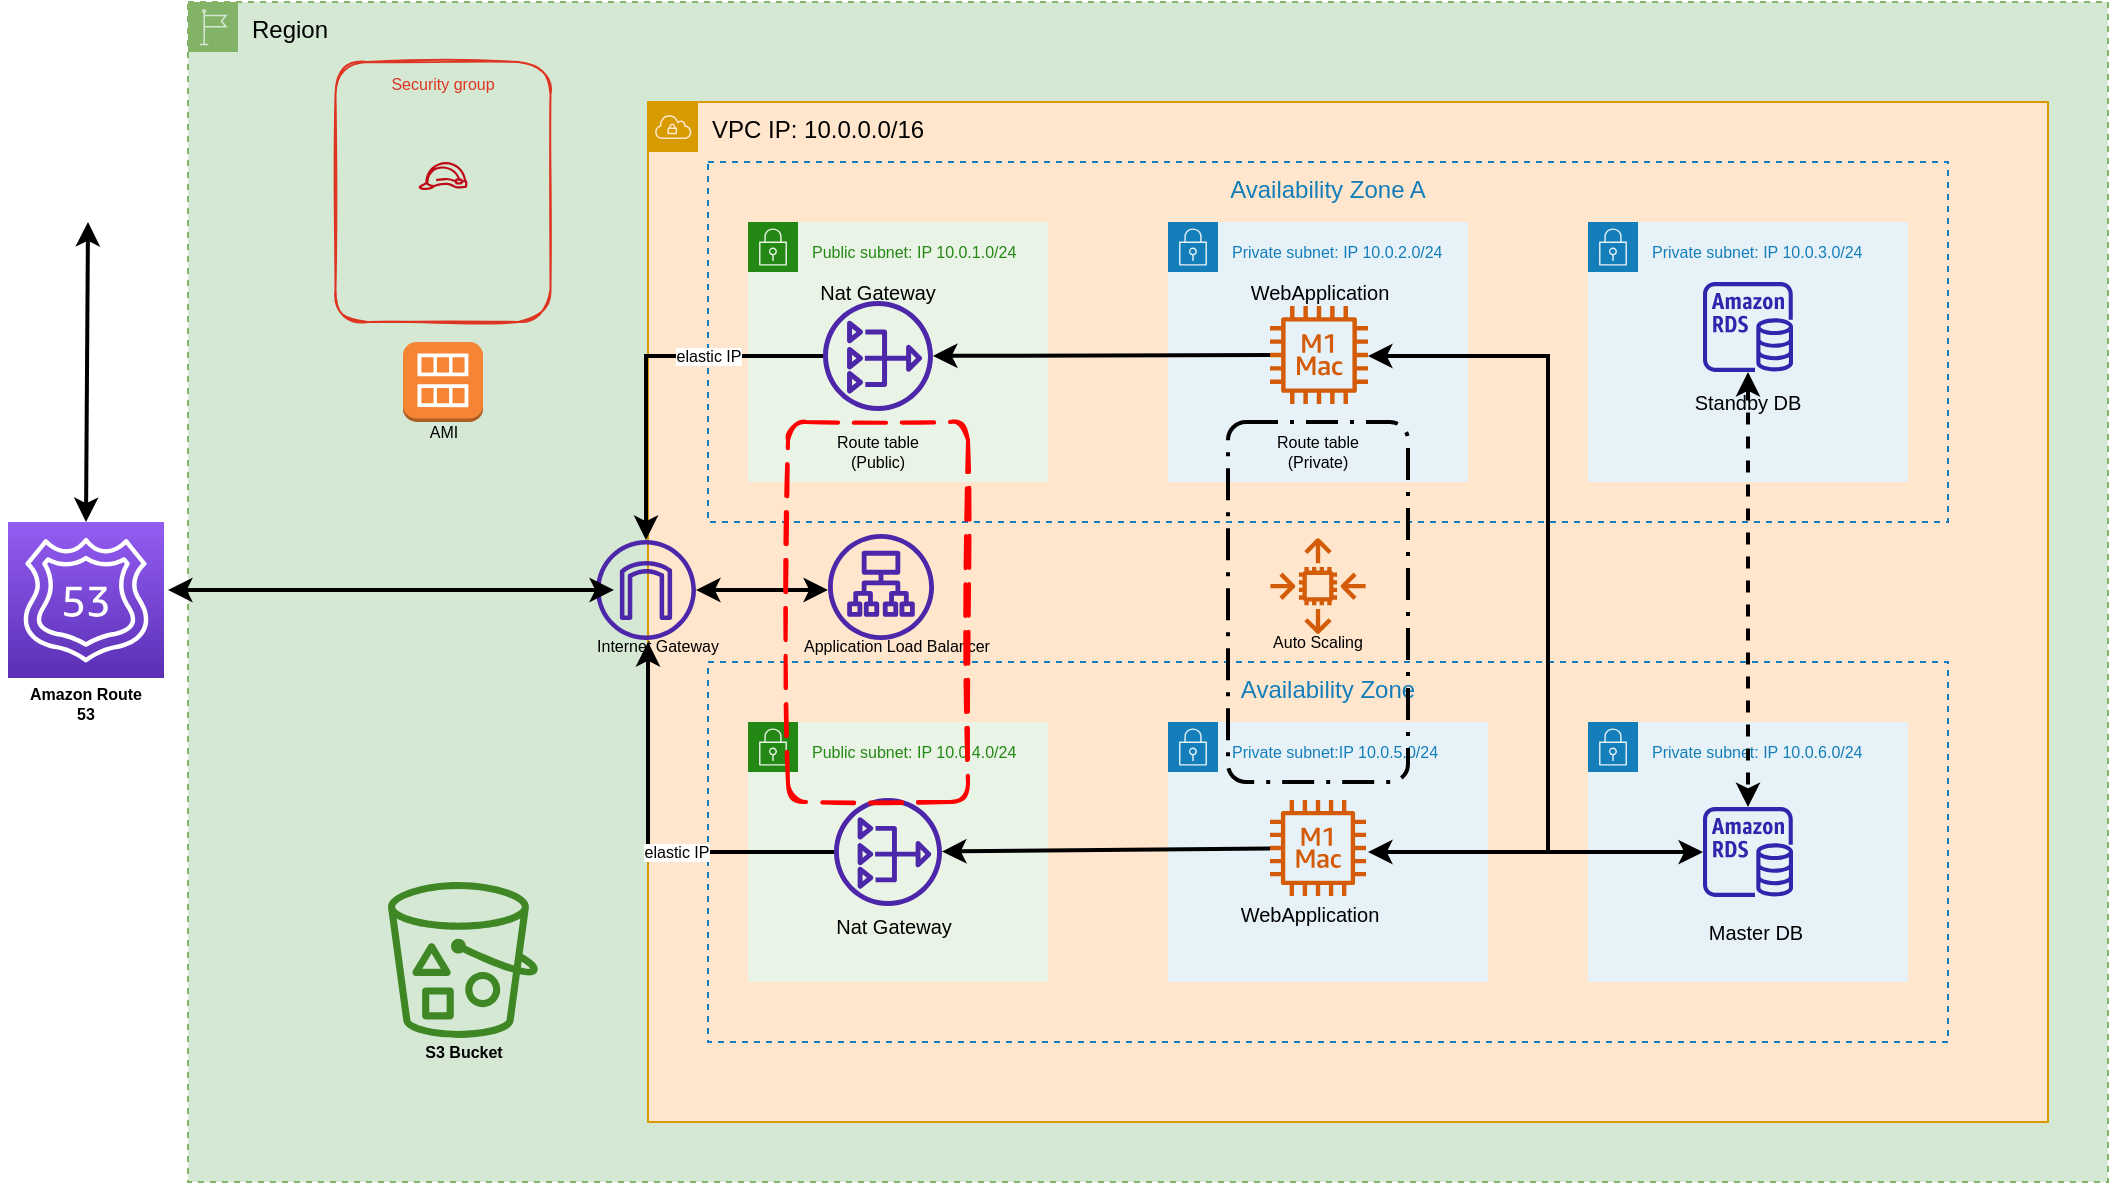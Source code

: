 <mxfile version="20.5.1" type="github">
  <diagram id="jykvt1xX2qjJJuVOKQjO" name="Page-1">
    <mxGraphModel dx="1632" dy="460" grid="1" gridSize="10" guides="1" tooltips="1" connect="1" arrows="1" fold="1" page="1" pageScale="1" pageWidth="850" pageHeight="1100" math="0" shadow="0">
      <root>
        <mxCell id="0" />
        <mxCell id="1" parent="0" />
        <mxCell id="D4ShDPF0dCXjn5R1oBv3-1" value="Region" style="points=[[0,0],[0.25,0],[0.5,0],[0.75,0],[1,0],[1,0.25],[1,0.5],[1,0.75],[1,1],[0.75,1],[0.5,1],[0.25,1],[0,1],[0,0.75],[0,0.5],[0,0.25]];outlineConnect=0;html=1;whiteSpace=wrap;fontSize=12;fontStyle=0;container=1;pointerEvents=0;collapsible=0;recursiveResize=0;shape=mxgraph.aws4.group;grIcon=mxgraph.aws4.group_region;strokeColor=#82b366;fillColor=#d5e8d4;verticalAlign=top;align=left;spacingLeft=30;dashed=1;" parent="1" vertex="1">
          <mxGeometry x="-160" y="10" width="960" height="590" as="geometry" />
        </mxCell>
        <mxCell id="D4ShDPF0dCXjn5R1oBv3-42" value="" style="sketch=0;outlineConnect=0;fontColor=#232F3E;gradientColor=none;fillColor=#3F8624;strokeColor=none;dashed=0;verticalLabelPosition=bottom;verticalAlign=top;align=center;html=1;fontSize=12;fontStyle=0;aspect=fixed;pointerEvents=1;shape=mxgraph.aws4.bucket_with_objects;" parent="D4ShDPF0dCXjn5R1oBv3-1" vertex="1">
          <mxGeometry x="100" y="440" width="75" height="78" as="geometry" />
        </mxCell>
        <mxCell id="D4ShDPF0dCXjn5R1oBv3-43" value="&lt;b&gt;S3 Bucket&lt;/b&gt;" style="text;html=1;strokeColor=none;fillColor=none;align=center;verticalAlign=middle;whiteSpace=wrap;rounded=0;fontSize=8;" parent="D4ShDPF0dCXjn5R1oBv3-1" vertex="1">
          <mxGeometry x="107.5" y="510" width="60" height="30" as="geometry" />
        </mxCell>
        <mxCell id="D4ShDPF0dCXjn5R1oBv3-44" value="" style="outlineConnect=0;dashed=0;verticalLabelPosition=bottom;verticalAlign=top;align=center;html=1;shape=mxgraph.aws3.ami;fillColor=#F58534;gradientColor=none;fontSize=8;" parent="D4ShDPF0dCXjn5R1oBv3-1" vertex="1">
          <mxGeometry x="107.5" y="170" width="40" height="40" as="geometry" />
        </mxCell>
        <mxCell id="D4ShDPF0dCXjn5R1oBv3-45" value="AMI" style="text;html=1;strokeColor=none;fillColor=none;align=center;verticalAlign=middle;whiteSpace=wrap;rounded=0;fontSize=8;" parent="D4ShDPF0dCXjn5R1oBv3-1" vertex="1">
          <mxGeometry x="97.5" y="210" width="60" height="10" as="geometry" />
        </mxCell>
        <mxCell id="D4ShDPF0dCXjn5R1oBv3-49" value="" style="sketch=0;outlineConnect=0;fontColor=#232F3E;gradientColor=none;fillColor=#BF0816;strokeColor=none;dashed=0;verticalLabelPosition=bottom;verticalAlign=top;align=center;html=1;fontSize=12;fontStyle=0;aspect=fixed;pointerEvents=1;shape=mxgraph.aws4.role;" parent="D4ShDPF0dCXjn5R1oBv3-1" vertex="1">
          <mxGeometry x="115.09" y="80" width="24.82" height="14" as="geometry" />
        </mxCell>
        <mxCell id="D4ShDPF0dCXjn5R1oBv3-96" value="Security group" style="fillColor=none;strokeColor=#DD3522;verticalAlign=top;fontStyle=0;fontColor=#DD3522;rounded=1;sketch=1;fontSize=8;" parent="D4ShDPF0dCXjn5R1oBv3-1" vertex="1">
          <mxGeometry x="73.75" y="30" width="107.5" height="130" as="geometry" />
        </mxCell>
        <mxCell id="D4ShDPF0dCXjn5R1oBv3-5" value="VPC IP: 10.0.0.0/16" style="points=[[0,0],[0.25,0],[0.5,0],[0.75,0],[1,0],[1,0.25],[1,0.5],[1,0.75],[1,1],[0.75,1],[0.5,1],[0.25,1],[0,1],[0,0.75],[0,0.5],[0,0.25]];outlineConnect=0;html=1;whiteSpace=wrap;fontSize=12;fontStyle=0;container=1;pointerEvents=0;collapsible=0;recursiveResize=0;shape=mxgraph.aws4.group;grIcon=mxgraph.aws4.group_vpc;strokeColor=#d79b00;fillColor=#ffe6cc;verticalAlign=top;align=left;spacingLeft=30;dashed=0;" parent="1" vertex="1">
          <mxGeometry x="70" y="60" width="700" height="510" as="geometry" />
        </mxCell>
        <mxCell id="D4ShDPF0dCXjn5R1oBv3-6" value="Availability Zone A" style="fillColor=none;strokeColor=#147EBA;dashed=1;verticalAlign=top;fontStyle=0;fontColor=#147EBA;" parent="D4ShDPF0dCXjn5R1oBv3-5" vertex="1">
          <mxGeometry x="30" y="30" width="620" height="180" as="geometry" />
        </mxCell>
        <mxCell id="D4ShDPF0dCXjn5R1oBv3-7" value="Availability Zone" style="fillColor=none;strokeColor=#147EBA;dashed=1;verticalAlign=top;fontStyle=0;fontColor=#147EBA;" parent="D4ShDPF0dCXjn5R1oBv3-5" vertex="1">
          <mxGeometry x="30" y="280" width="620" height="190" as="geometry" />
        </mxCell>
        <mxCell id="D4ShDPF0dCXjn5R1oBv3-9" value="&lt;font style=&quot;font-size: 8px;&quot;&gt;Public subnet: IP 10.0.1.0/24&lt;/font&gt;" style="points=[[0,0],[0.25,0],[0.5,0],[0.75,0],[1,0],[1,0.25],[1,0.5],[1,0.75],[1,1],[0.75,1],[0.5,1],[0.25,1],[0,1],[0,0.75],[0,0.5],[0,0.25]];outlineConnect=0;gradientColor=none;html=1;whiteSpace=wrap;fontSize=12;fontStyle=0;container=1;pointerEvents=0;collapsible=0;recursiveResize=0;shape=mxgraph.aws4.group;grIcon=mxgraph.aws4.group_security_group;grStroke=0;strokeColor=#248814;fillColor=#E9F3E6;verticalAlign=top;align=left;spacingLeft=30;fontColor=#248814;dashed=0;" parent="D4ShDPF0dCXjn5R1oBv3-5" vertex="1">
          <mxGeometry x="50" y="60" width="150" height="130" as="geometry" />
        </mxCell>
        <mxCell id="D4ShDPF0dCXjn5R1oBv3-22" value="" style="sketch=0;outlineConnect=0;fontColor=#232F3E;gradientColor=none;fillColor=#4D27AA;strokeColor=none;dashed=0;verticalLabelPosition=bottom;verticalAlign=top;align=center;html=1;fontSize=12;fontStyle=0;aspect=fixed;pointerEvents=1;shape=mxgraph.aws4.nat_gateway;" parent="D4ShDPF0dCXjn5R1oBv3-9" vertex="1">
          <mxGeometry x="37.5" y="39.5" width="55" height="55" as="geometry" />
        </mxCell>
        <mxCell id="D4ShDPF0dCXjn5R1oBv3-31" value="Nat Gateway" style="text;html=1;strokeColor=none;fillColor=none;align=center;verticalAlign=middle;whiteSpace=wrap;rounded=0;fontSize=10;" parent="D4ShDPF0dCXjn5R1oBv3-9" vertex="1">
          <mxGeometry x="30" y="20" width="70" height="30" as="geometry" />
        </mxCell>
        <mxCell id="D4ShDPF0dCXjn5R1oBv3-12" value="&lt;font style=&quot;font-size: 8px;&quot;&gt;Public subnet: IP 10.0.4.0/24&lt;/font&gt;" style="points=[[0,0],[0.25,0],[0.5,0],[0.75,0],[1,0],[1,0.25],[1,0.5],[1,0.75],[1,1],[0.75,1],[0.5,1],[0.25,1],[0,1],[0,0.75],[0,0.5],[0,0.25]];outlineConnect=0;gradientColor=none;html=1;whiteSpace=wrap;fontSize=12;fontStyle=0;container=1;pointerEvents=0;collapsible=0;recursiveResize=0;shape=mxgraph.aws4.group;grIcon=mxgraph.aws4.group_security_group;grStroke=0;strokeColor=#248814;fillColor=#E9F3E6;verticalAlign=top;align=left;spacingLeft=30;fontColor=#248814;dashed=0;" parent="D4ShDPF0dCXjn5R1oBv3-5" vertex="1">
          <mxGeometry x="50" y="310" width="150" height="130" as="geometry" />
        </mxCell>
        <mxCell id="D4ShDPF0dCXjn5R1oBv3-23" value="" style="sketch=0;outlineConnect=0;fontColor=#232F3E;gradientColor=none;fillColor=#4D27AA;strokeColor=none;dashed=0;verticalLabelPosition=bottom;verticalAlign=top;align=center;html=1;fontSize=12;fontStyle=0;aspect=fixed;pointerEvents=1;shape=mxgraph.aws4.nat_gateway;" parent="D4ShDPF0dCXjn5R1oBv3-12" vertex="1">
          <mxGeometry x="43" y="38" width="54" height="54" as="geometry" />
        </mxCell>
        <mxCell id="D4ShDPF0dCXjn5R1oBv3-13" value="&lt;font style=&quot;font-size: 8px;&quot;&gt;Private subnet: IP 10.0.2.0/24&lt;/font&gt;" style="points=[[0,0],[0.25,0],[0.5,0],[0.75,0],[1,0],[1,0.25],[1,0.5],[1,0.75],[1,1],[0.75,1],[0.5,1],[0.25,1],[0,1],[0,0.75],[0,0.5],[0,0.25]];outlineConnect=0;gradientColor=none;html=1;whiteSpace=wrap;fontSize=12;fontStyle=0;container=1;pointerEvents=0;collapsible=0;recursiveResize=0;shape=mxgraph.aws4.group;grIcon=mxgraph.aws4.group_security_group;grStroke=0;strokeColor=#147EBA;fillColor=#E6F2F8;verticalAlign=top;align=left;spacingLeft=30;fontColor=#147EBA;dashed=0;" parent="D4ShDPF0dCXjn5R1oBv3-5" vertex="1">
          <mxGeometry x="260" y="60" width="150" height="130" as="geometry" />
        </mxCell>
        <mxCell id="D4ShDPF0dCXjn5R1oBv3-20" value="" style="sketch=0;outlineConnect=0;fontColor=#232F3E;gradientColor=none;fillColor=#D45B07;strokeColor=none;dashed=0;verticalLabelPosition=bottom;verticalAlign=top;align=center;html=1;fontSize=12;fontStyle=0;aspect=fixed;pointerEvents=1;shape=mxgraph.aws4.ec2_m1_mac_instance;" parent="D4ShDPF0dCXjn5R1oBv3-13" vertex="1">
          <mxGeometry x="51" y="42" width="49" height="49" as="geometry" />
        </mxCell>
        <mxCell id="D4ShDPF0dCXjn5R1oBv3-29" value="&lt;font style=&quot;font-size: 10px;&quot;&gt;WebApplication&lt;/font&gt;" style="text;html=1;strokeColor=none;fillColor=none;align=center;verticalAlign=middle;whiteSpace=wrap;rounded=0;" parent="D4ShDPF0dCXjn5R1oBv3-13" vertex="1">
          <mxGeometry x="45.5" y="20" width="60" height="30" as="geometry" />
        </mxCell>
        <mxCell id="D4ShDPF0dCXjn5R1oBv3-14" value="&lt;font style=&quot;font-size: 8px;&quot;&gt;Private subnet:IP 10.0.5.0/24&lt;/font&gt;" style="points=[[0,0],[0.25,0],[0.5,0],[0.75,0],[1,0],[1,0.25],[1,0.5],[1,0.75],[1,1],[0.75,1],[0.5,1],[0.25,1],[0,1],[0,0.75],[0,0.5],[0,0.25]];outlineConnect=0;gradientColor=none;html=1;whiteSpace=wrap;fontSize=12;fontStyle=0;container=1;pointerEvents=0;collapsible=0;recursiveResize=0;shape=mxgraph.aws4.group;grIcon=mxgraph.aws4.group_security_group;grStroke=0;strokeColor=#147EBA;fillColor=#E6F2F8;verticalAlign=top;align=left;spacingLeft=30;fontColor=#147EBA;dashed=0;" parent="D4ShDPF0dCXjn5R1oBv3-5" vertex="1">
          <mxGeometry x="260" y="310" width="160" height="130" as="geometry" />
        </mxCell>
        <mxCell id="D4ShDPF0dCXjn5R1oBv3-30" value="&lt;font style=&quot;font-size: 10px;&quot;&gt;WebApplication&lt;/font&gt;" style="text;html=1;strokeColor=none;fillColor=none;align=center;verticalAlign=middle;whiteSpace=wrap;rounded=0;" parent="D4ShDPF0dCXjn5R1oBv3-14" vertex="1">
          <mxGeometry x="41" y="80" width="60" height="31" as="geometry" />
        </mxCell>
        <mxCell id="D4ShDPF0dCXjn5R1oBv3-15" value="&lt;font style=&quot;font-size: 8px;&quot;&gt;Private subnet: IP 10.0.3.0/24&lt;/font&gt;" style="points=[[0,0],[0.25,0],[0.5,0],[0.75,0],[1,0],[1,0.25],[1,0.5],[1,0.75],[1,1],[0.75,1],[0.5,1],[0.25,1],[0,1],[0,0.75],[0,0.5],[0,0.25]];outlineConnect=0;gradientColor=none;html=1;whiteSpace=wrap;fontSize=12;fontStyle=0;container=1;pointerEvents=0;collapsible=0;recursiveResize=0;shape=mxgraph.aws4.group;grIcon=mxgraph.aws4.group_security_group;grStroke=0;strokeColor=#147EBA;fillColor=#E6F2F8;verticalAlign=top;align=left;spacingLeft=30;fontColor=#147EBA;dashed=0;" parent="D4ShDPF0dCXjn5R1oBv3-5" vertex="1">
          <mxGeometry x="470" y="60" width="160" height="130" as="geometry" />
        </mxCell>
        <mxCell id="D4ShDPF0dCXjn5R1oBv3-25" value="" style="sketch=0;outlineConnect=0;fontColor=#232F3E;gradientColor=none;fillColor=#2E27AD;strokeColor=none;dashed=0;verticalLabelPosition=bottom;verticalAlign=top;align=center;html=1;fontSize=12;fontStyle=0;aspect=fixed;pointerEvents=1;shape=mxgraph.aws4.rds_instance;" parent="D4ShDPF0dCXjn5R1oBv3-15" vertex="1">
          <mxGeometry x="57.5" y="30" width="45" height="45" as="geometry" />
        </mxCell>
        <mxCell id="D4ShDPF0dCXjn5R1oBv3-36" value="Standby DB" style="text;html=1;strokeColor=none;fillColor=none;align=center;verticalAlign=middle;whiteSpace=wrap;rounded=0;fontSize=10;" parent="D4ShDPF0dCXjn5R1oBv3-15" vertex="1">
          <mxGeometry x="50" y="75" width="60" height="30" as="geometry" />
        </mxCell>
        <mxCell id="D4ShDPF0dCXjn5R1oBv3-16" value="&lt;font style=&quot;font-size: 8px;&quot;&gt;Private subnet: IP 10.0.6.0/24&lt;/font&gt;" style="points=[[0,0],[0.25,0],[0.5,0],[0.75,0],[1,0],[1,0.25],[1,0.5],[1,0.75],[1,1],[0.75,1],[0.5,1],[0.25,1],[0,1],[0,0.75],[0,0.5],[0,0.25]];outlineConnect=0;gradientColor=none;html=1;whiteSpace=wrap;fontSize=12;fontStyle=0;container=1;pointerEvents=0;collapsible=0;recursiveResize=0;shape=mxgraph.aws4.group;grIcon=mxgraph.aws4.group_security_group;grStroke=0;strokeColor=#147EBA;fillColor=#E6F2F8;verticalAlign=top;align=left;spacingLeft=30;fontColor=#147EBA;dashed=0;" parent="D4ShDPF0dCXjn5R1oBv3-5" vertex="1">
          <mxGeometry x="470" y="310" width="160" height="130" as="geometry" />
        </mxCell>
        <mxCell id="D4ShDPF0dCXjn5R1oBv3-26" value="" style="sketch=0;outlineConnect=0;fontColor=#232F3E;gradientColor=none;fillColor=#2E27AD;strokeColor=none;dashed=0;verticalLabelPosition=bottom;verticalAlign=top;align=center;html=1;fontSize=12;fontStyle=0;aspect=fixed;pointerEvents=1;shape=mxgraph.aws4.rds_instance;" parent="D4ShDPF0dCXjn5R1oBv3-16" vertex="1">
          <mxGeometry x="57.5" y="42.5" width="45" height="45" as="geometry" />
        </mxCell>
        <mxCell id="D4ShDPF0dCXjn5R1oBv3-35" value="Master DB" style="text;html=1;strokeColor=none;fillColor=none;align=center;verticalAlign=middle;whiteSpace=wrap;rounded=0;fontSize=10;" parent="D4ShDPF0dCXjn5R1oBv3-16" vertex="1">
          <mxGeometry x="54" y="90" width="60" height="30" as="geometry" />
        </mxCell>
        <mxCell id="D4ShDPF0dCXjn5R1oBv3-28" value="" style="sketch=0;outlineConnect=0;fontColor=#232F3E;gradientColor=none;fillColor=#4D27AA;strokeColor=none;dashed=0;verticalLabelPosition=bottom;verticalAlign=top;align=center;html=1;fontSize=12;fontStyle=0;aspect=fixed;pointerEvents=1;shape=mxgraph.aws4.internet_gateway;" parent="D4ShDPF0dCXjn5R1oBv3-5" vertex="1">
          <mxGeometry x="-26" y="219" width="50" height="50" as="geometry" />
        </mxCell>
        <mxCell id="D4ShDPF0dCXjn5R1oBv3-32" value="Nat Gateway" style="text;html=1;strokeColor=none;fillColor=none;align=center;verticalAlign=middle;whiteSpace=wrap;rounded=0;fontSize=10;" parent="D4ShDPF0dCXjn5R1oBv3-5" vertex="1">
          <mxGeometry x="83" y="397" width="80" height="30" as="geometry" />
        </mxCell>
        <mxCell id="D4ShDPF0dCXjn5R1oBv3-74" style="edgeStyle=none;rounded=0;orthogonalLoop=1;jettySize=auto;html=1;fontSize=8;strokeWidth=2;" parent="D4ShDPF0dCXjn5R1oBv3-5" source="D4ShDPF0dCXjn5R1oBv3-21" target="D4ShDPF0dCXjn5R1oBv3-23" edge="1">
          <mxGeometry relative="1" as="geometry" />
        </mxCell>
        <mxCell id="D4ShDPF0dCXjn5R1oBv3-21" value="" style="sketch=0;outlineConnect=0;fontColor=#232F3E;gradientColor=none;fillColor=#D45B07;strokeColor=none;dashed=0;verticalLabelPosition=bottom;verticalAlign=top;align=center;html=1;fontSize=12;fontStyle=0;aspect=fixed;pointerEvents=1;shape=mxgraph.aws4.ec2_m1_mac_instance;" parent="D4ShDPF0dCXjn5R1oBv3-5" vertex="1">
          <mxGeometry x="311" y="349" width="48" height="48" as="geometry" />
        </mxCell>
        <mxCell id="D4ShDPF0dCXjn5R1oBv3-37" value="" style="sketch=0;outlineConnect=0;fontColor=#232F3E;gradientColor=none;fillColor=#D45B07;strokeColor=none;dashed=0;verticalLabelPosition=bottom;verticalAlign=top;align=center;html=1;fontSize=12;fontStyle=0;aspect=fixed;pointerEvents=1;shape=mxgraph.aws4.auto_scaling2;" parent="D4ShDPF0dCXjn5R1oBv3-5" vertex="1">
          <mxGeometry x="311" y="218" width="48" height="48" as="geometry" />
        </mxCell>
        <mxCell id="D4ShDPF0dCXjn5R1oBv3-38" value="Auto Scaling" style="text;html=1;strokeColor=none;fillColor=none;align=center;verticalAlign=middle;whiteSpace=wrap;rounded=0;fontSize=8;" parent="D4ShDPF0dCXjn5R1oBv3-5" vertex="1">
          <mxGeometry x="305" y="255" width="60" height="30" as="geometry" />
        </mxCell>
        <mxCell id="D4ShDPF0dCXjn5R1oBv3-39" value="" style="sketch=0;outlineConnect=0;fontColor=#232F3E;gradientColor=none;fillColor=#4D27AA;strokeColor=none;dashed=0;verticalLabelPosition=bottom;verticalAlign=top;align=center;html=1;fontSize=12;fontStyle=0;aspect=fixed;pointerEvents=1;shape=mxgraph.aws4.application_load_balancer;" parent="D4ShDPF0dCXjn5R1oBv3-5" vertex="1">
          <mxGeometry x="90" y="216" width="53" height="53" as="geometry" />
        </mxCell>
        <mxCell id="D4ShDPF0dCXjn5R1oBv3-41" value="Application Load Balancer" style="text;html=1;strokeColor=none;fillColor=none;align=center;verticalAlign=middle;whiteSpace=wrap;rounded=0;fontSize=8;" parent="D4ShDPF0dCXjn5R1oBv3-5" vertex="1">
          <mxGeometry x="76" y="257" width="97" height="30" as="geometry" />
        </mxCell>
        <mxCell id="D4ShDPF0dCXjn5R1oBv3-40" value="Internet Gateway" style="text;html=1;strokeColor=none;fillColor=none;align=center;verticalAlign=middle;whiteSpace=wrap;rounded=0;fontSize=8;" parent="D4ShDPF0dCXjn5R1oBv3-5" vertex="1">
          <mxGeometry x="-30" y="257" width="70" height="30" as="geometry" />
        </mxCell>
        <mxCell id="D4ShDPF0dCXjn5R1oBv3-50" value="" style="rounded=1;arcSize=10;dashed=1;fillColor=none;gradientColor=none;dashPattern=8 3 1 3;strokeWidth=2;fontSize=8;" parent="D4ShDPF0dCXjn5R1oBv3-5" vertex="1">
          <mxGeometry x="290" y="160" width="90" height="180" as="geometry" />
        </mxCell>
        <mxCell id="D4ShDPF0dCXjn5R1oBv3-63" value="" style="endArrow=classic;startArrow=classic;html=1;rounded=0;fontSize=8;exitX=0.5;exitY=0;exitDx=0;exitDy=0;strokeWidth=2;shadow=0;sketch=0;jumpStyle=none;dashed=1;" parent="D4ShDPF0dCXjn5R1oBv3-5" source="D4ShDPF0dCXjn5R1oBv3-36" target="D4ShDPF0dCXjn5R1oBv3-26" edge="1">
          <mxGeometry width="50" height="50" relative="1" as="geometry">
            <mxPoint x="270" y="270" as="sourcePoint" />
            <mxPoint x="320" y="220" as="targetPoint" />
            <Array as="points" />
          </mxGeometry>
        </mxCell>
        <mxCell id="D4ShDPF0dCXjn5R1oBv3-67" value="" style="endArrow=classic;startArrow=classic;html=1;rounded=0;fontSize=8;strokeWidth=2;edgeStyle=orthogonalEdgeStyle;" parent="D4ShDPF0dCXjn5R1oBv3-5" source="D4ShDPF0dCXjn5R1oBv3-26" edge="1">
          <mxGeometry width="50" height="50" relative="1" as="geometry">
            <mxPoint x="640" y="422.556" as="sourcePoint" />
            <mxPoint x="360" y="375" as="targetPoint" />
          </mxGeometry>
        </mxCell>
        <mxCell id="D4ShDPF0dCXjn5R1oBv3-72" style="edgeStyle=none;rounded=0;orthogonalLoop=1;jettySize=auto;html=1;fontSize=8;strokeWidth=2;" parent="D4ShDPF0dCXjn5R1oBv3-5" source="D4ShDPF0dCXjn5R1oBv3-20" target="D4ShDPF0dCXjn5R1oBv3-22" edge="1">
          <mxGeometry relative="1" as="geometry">
            <mxPoint x="160" y="127" as="targetPoint" />
          </mxGeometry>
        </mxCell>
        <mxCell id="D4ShDPF0dCXjn5R1oBv3-75" value="" style="endArrow=classic;startArrow=classic;html=1;rounded=0;shadow=0;sketch=0;strokeWidth=2;fontSize=8;jumpStyle=none;" parent="D4ShDPF0dCXjn5R1oBv3-5" target="D4ShDPF0dCXjn5R1oBv3-28" edge="1">
          <mxGeometry width="50" height="50" relative="1" as="geometry">
            <mxPoint x="90" y="244" as="sourcePoint" />
            <mxPoint x="320" y="220" as="targetPoint" />
          </mxGeometry>
        </mxCell>
        <mxCell id="D4ShDPF0dCXjn5R1oBv3-81" value="" style="edgeStyle=segmentEdgeStyle;endArrow=classic;html=1;rounded=0;shadow=0;sketch=0;strokeWidth=2;fontSize=8;jumpStyle=none;" parent="D4ShDPF0dCXjn5R1oBv3-5" source="D4ShDPF0dCXjn5R1oBv3-22" target="D4ShDPF0dCXjn5R1oBv3-28" edge="1">
          <mxGeometry width="50" height="50" relative="1" as="geometry">
            <mxPoint x="-20" y="270" as="sourcePoint" />
            <mxPoint x="30" y="220" as="targetPoint" />
          </mxGeometry>
        </mxCell>
        <mxCell id="0dpXQoCyR_tIUTF_tBVy-6" value="elastic IP" style="edgeLabel;html=1;align=center;verticalAlign=middle;resizable=0;points=[];fontSize=8;" vertex="1" connectable="0" parent="D4ShDPF0dCXjn5R1oBv3-81">
          <mxGeometry x="-0.352" relative="1" as="geometry">
            <mxPoint x="1" as="offset" />
          </mxGeometry>
        </mxCell>
        <mxCell id="D4ShDPF0dCXjn5R1oBv3-82" value="" style="edgeStyle=segmentEdgeStyle;endArrow=classic;html=1;rounded=0;shadow=0;sketch=0;strokeWidth=2;fontSize=8;jumpStyle=none;" parent="D4ShDPF0dCXjn5R1oBv3-5" source="D4ShDPF0dCXjn5R1oBv3-23" edge="1">
          <mxGeometry width="50" height="50" relative="1" as="geometry">
            <mxPoint x="-20" y="270" as="sourcePoint" />
            <mxPoint y="270" as="targetPoint" />
            <Array as="points">
              <mxPoint y="375" />
            </Array>
          </mxGeometry>
        </mxCell>
        <mxCell id="0dpXQoCyR_tIUTF_tBVy-8" value="elastic IP" style="edgeLabel;html=1;align=center;verticalAlign=middle;resizable=0;points=[];fontSize=8;" vertex="1" connectable="0" parent="D4ShDPF0dCXjn5R1oBv3-82">
          <mxGeometry x="-0.202" relative="1" as="geometry">
            <mxPoint as="offset" />
          </mxGeometry>
        </mxCell>
        <mxCell id="D4ShDPF0dCXjn5R1oBv3-92" value="" style="endArrow=classic;html=1;rounded=0;shadow=0;sketch=0;strokeWidth=2;fontSize=8;jumpStyle=none;" parent="D4ShDPF0dCXjn5R1oBv3-5" edge="1">
          <mxGeometry width="50" height="50" relative="1" as="geometry">
            <mxPoint x="450" y="127" as="sourcePoint" />
            <mxPoint x="360" y="127" as="targetPoint" />
          </mxGeometry>
        </mxCell>
        <mxCell id="D4ShDPF0dCXjn5R1oBv3-95" value="" style="rounded=1;arcSize=10;dashed=1;strokeColor=#ff0000;fillColor=none;gradientColor=none;dashPattern=8 4;strokeWidth=2;sketch=1;fontSize=8;" parent="D4ShDPF0dCXjn5R1oBv3-5" vertex="1">
          <mxGeometry x="70" y="160" width="90" height="190" as="geometry" />
        </mxCell>
        <mxCell id="0dpXQoCyR_tIUTF_tBVy-2" value="Route table (Public)" style="text;html=1;strokeColor=none;fillColor=none;align=center;verticalAlign=middle;whiteSpace=wrap;rounded=0;sketch=1;fontSize=8;" vertex="1" parent="D4ShDPF0dCXjn5R1oBv3-5">
          <mxGeometry x="85" y="160" width="60" height="30" as="geometry" />
        </mxCell>
        <mxCell id="0dpXQoCyR_tIUTF_tBVy-3" value="Route table (Private)" style="text;html=1;strokeColor=none;fillColor=none;align=center;verticalAlign=middle;whiteSpace=wrap;rounded=0;sketch=1;fontSize=8;" vertex="1" parent="D4ShDPF0dCXjn5R1oBv3-5">
          <mxGeometry x="305" y="160" width="60" height="30" as="geometry" />
        </mxCell>
        <mxCell id="D4ShDPF0dCXjn5R1oBv3-46" value="" style="sketch=0;points=[[0,0,0],[0.25,0,0],[0.5,0,0],[0.75,0,0],[1,0,0],[0,1,0],[0.25,1,0],[0.5,1,0],[0.75,1,0],[1,1,0],[0,0.25,0],[0,0.5,0],[0,0.75,0],[1,0.25,0],[1,0.5,0],[1,0.75,0]];outlineConnect=0;fontColor=#232F3E;gradientColor=#945DF2;gradientDirection=north;fillColor=#5A30B5;strokeColor=#ffffff;dashed=0;verticalLabelPosition=bottom;verticalAlign=top;align=center;html=1;fontSize=12;fontStyle=0;aspect=fixed;shape=mxgraph.aws4.resourceIcon;resIcon=mxgraph.aws4.route_53;" parent="1" vertex="1">
          <mxGeometry x="-250" y="270" width="78" height="78" as="geometry" />
        </mxCell>
        <mxCell id="D4ShDPF0dCXjn5R1oBv3-48" value="&lt;b&gt;Amazon Route 53&lt;/b&gt;" style="text;html=1;strokeColor=none;fillColor=none;align=center;verticalAlign=middle;whiteSpace=wrap;rounded=0;fontSize=8;" parent="1" vertex="1">
          <mxGeometry x="-241" y="346" width="60" height="30" as="geometry" />
        </mxCell>
        <mxCell id="D4ShDPF0dCXjn5R1oBv3-76" value="" style="endArrow=classic;startArrow=classic;html=1;rounded=0;shadow=0;sketch=0;strokeWidth=2;fontSize=8;jumpStyle=none;" parent="1" edge="1">
          <mxGeometry width="50" height="50" relative="1" as="geometry">
            <mxPoint x="53" y="304" as="sourcePoint" />
            <mxPoint x="-170" y="304" as="targetPoint" />
          </mxGeometry>
        </mxCell>
        <mxCell id="D4ShDPF0dCXjn5R1oBv3-77" value="" style="endArrow=classic;startArrow=classic;html=1;rounded=0;shadow=0;sketch=0;strokeWidth=2;fontSize=8;jumpStyle=none;exitX=0.5;exitY=0;exitDx=0;exitDy=0;exitPerimeter=0;" parent="1" source="D4ShDPF0dCXjn5R1oBv3-46" edge="1">
          <mxGeometry width="50" height="50" relative="1" as="geometry">
            <mxPoint x="60" y="330" as="sourcePoint" />
            <mxPoint x="-210" y="120" as="targetPoint" />
          </mxGeometry>
        </mxCell>
        <mxCell id="D4ShDPF0dCXjn5R1oBv3-79" value="" style="shape=image;html=1;verticalAlign=top;verticalLabelPosition=bottom;labelBackgroundColor=#ffffff;imageAspect=0;aspect=fixed;image=https://cdn2.iconfinder.com/data/icons/crystalproject/128x128/apps/Community-Help.png;fontSize=8;" parent="1" vertex="1">
          <mxGeometry x="-253.5" y="50" width="85" height="85" as="geometry" />
        </mxCell>
        <mxCell id="D4ShDPF0dCXjn5R1oBv3-90" value="" style="endArrow=none;html=1;rounded=0;shadow=0;sketch=0;strokeWidth=2;fontSize=8;jumpStyle=none;" parent="1" edge="1">
          <mxGeometry width="50" height="50" relative="1" as="geometry">
            <mxPoint x="520" y="436" as="sourcePoint" />
            <mxPoint x="520" y="186" as="targetPoint" />
          </mxGeometry>
        </mxCell>
      </root>
    </mxGraphModel>
  </diagram>
</mxfile>
